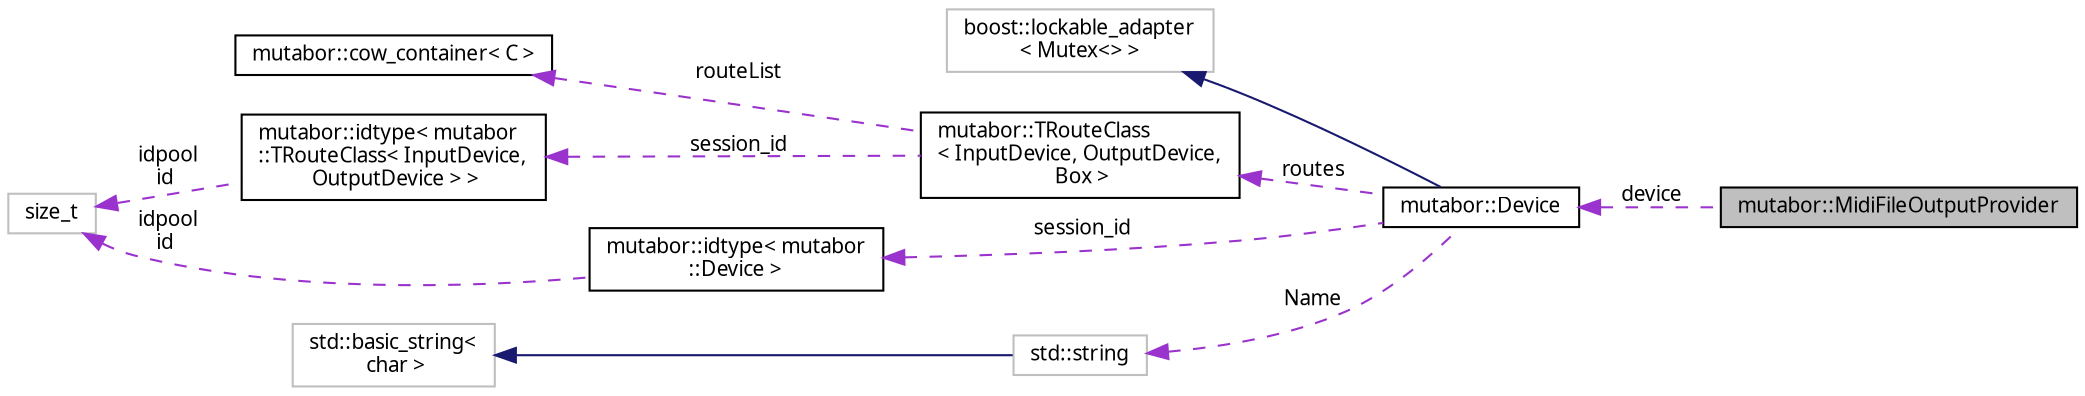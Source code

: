 digraph "mutabor::MidiFileOutputProvider"
{
  edge [fontname="Sans",fontsize="10",labelfontname="Sans",labelfontsize="10"];
  node [fontname="Sans",fontsize="10",shape=record];
  rankdir="LR";
  Node1 [label="mutabor::MidiFileOutputProvider",height=0.2,width=0.4,color="black", fillcolor="grey75", style="filled", fontcolor="black"];
  Node2 -> Node1 [dir="back",color="darkorchid3",fontsize="10",style="dashed",label=" device" ,fontname="Sans"];
  Node2 [label="mutabor::Device",height=0.2,width=0.4,color="black", fillcolor="white", style="filled",URL="$db/db4/classmutabor_1_1Device.html"];
  Node3 -> Node2 [dir="back",color="midnightblue",fontsize="10",style="solid",fontname="Sans"];
  Node3 [label="boost::lockable_adapter\l\< Mutex\<\> \>",height=0.2,width=0.4,color="grey75", fillcolor="white", style="filled"];
  Node4 -> Node2 [dir="back",color="darkorchid3",fontsize="10",style="dashed",label=" routes" ,fontname="Sans"];
  Node4 [label="mutabor::TRouteClass\l\< InputDevice, OutputDevice,\l Box \>",height=0.2,width=0.4,color="black", fillcolor="white", style="filled",URL="$db/d05/classmutabor_1_1TRouteClass.html"];
  Node5 -> Node4 [dir="back",color="darkorchid3",fontsize="10",style="dashed",label=" routeList" ,fontname="Sans"];
  Node5 [label="mutabor::cow_container\< C \>",height=0.2,width=0.4,color="black", fillcolor="white", style="filled",URL="$df/d40/classmutabor_1_1cow__container.html"];
  Node6 -> Node4 [dir="back",color="darkorchid3",fontsize="10",style="dashed",label=" session_id" ,fontname="Sans"];
  Node6 [label="mutabor::idtype\< mutabor\l::TRouteClass\< InputDevice,\l OutputDevice \> \>",height=0.2,width=0.4,color="black", fillcolor="white", style="filled",URL="$d7/dce/classmutabor_1_1idtype.html"];
  Node7 -> Node6 [dir="back",color="darkorchid3",fontsize="10",style="dashed",label=" idpool\nid" ,fontname="Sans"];
  Node7 [label="size_t",height=0.2,width=0.4,color="grey75", fillcolor="white", style="filled"];
  Node8 -> Node2 [dir="back",color="darkorchid3",fontsize="10",style="dashed",label=" Name" ,fontname="Sans"];
  Node8 [label="std::string",height=0.2,width=0.4,color="grey75", fillcolor="white", style="filled",tooltip="STL class. "];
  Node9 -> Node8 [dir="back",color="midnightblue",fontsize="10",style="solid",fontname="Sans"];
  Node9 [label="std::basic_string\<\l char \>",height=0.2,width=0.4,color="grey75", fillcolor="white", style="filled",tooltip="STL class. "];
  Node10 -> Node2 [dir="back",color="darkorchid3",fontsize="10",style="dashed",label=" session_id" ,fontname="Sans"];
  Node10 [label="mutabor::idtype\< mutabor\l::Device \>",height=0.2,width=0.4,color="black", fillcolor="white", style="filled",URL="$d7/dce/classmutabor_1_1idtype.html"];
  Node7 -> Node10 [dir="back",color="darkorchid3",fontsize="10",style="dashed",label=" idpool\nid" ,fontname="Sans"];
}

